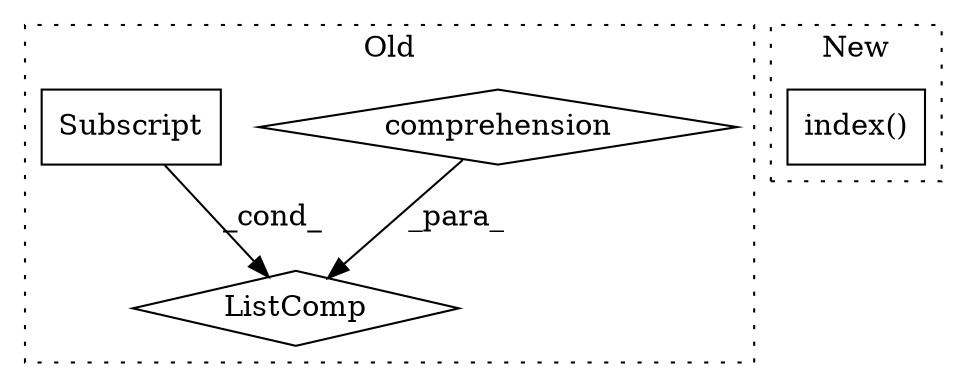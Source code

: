 digraph G {
subgraph cluster0 {
1 [label="ListComp" a="106" s="9032" l="36" shape="diamond"];
3 [label="comprehension" a="45" s="9045" l="3" shape="diamond"];
4 [label="Subscript" a="63" s="9033,0" l="11,0" shape="box"];
label = "Old";
style="dotted";
}
subgraph cluster1 {
2 [label="index()" a="75" s="8090,8125" l="28,1" shape="box"];
label = "New";
style="dotted";
}
3 -> 1 [label="_para_"];
4 -> 1 [label="_cond_"];
}
